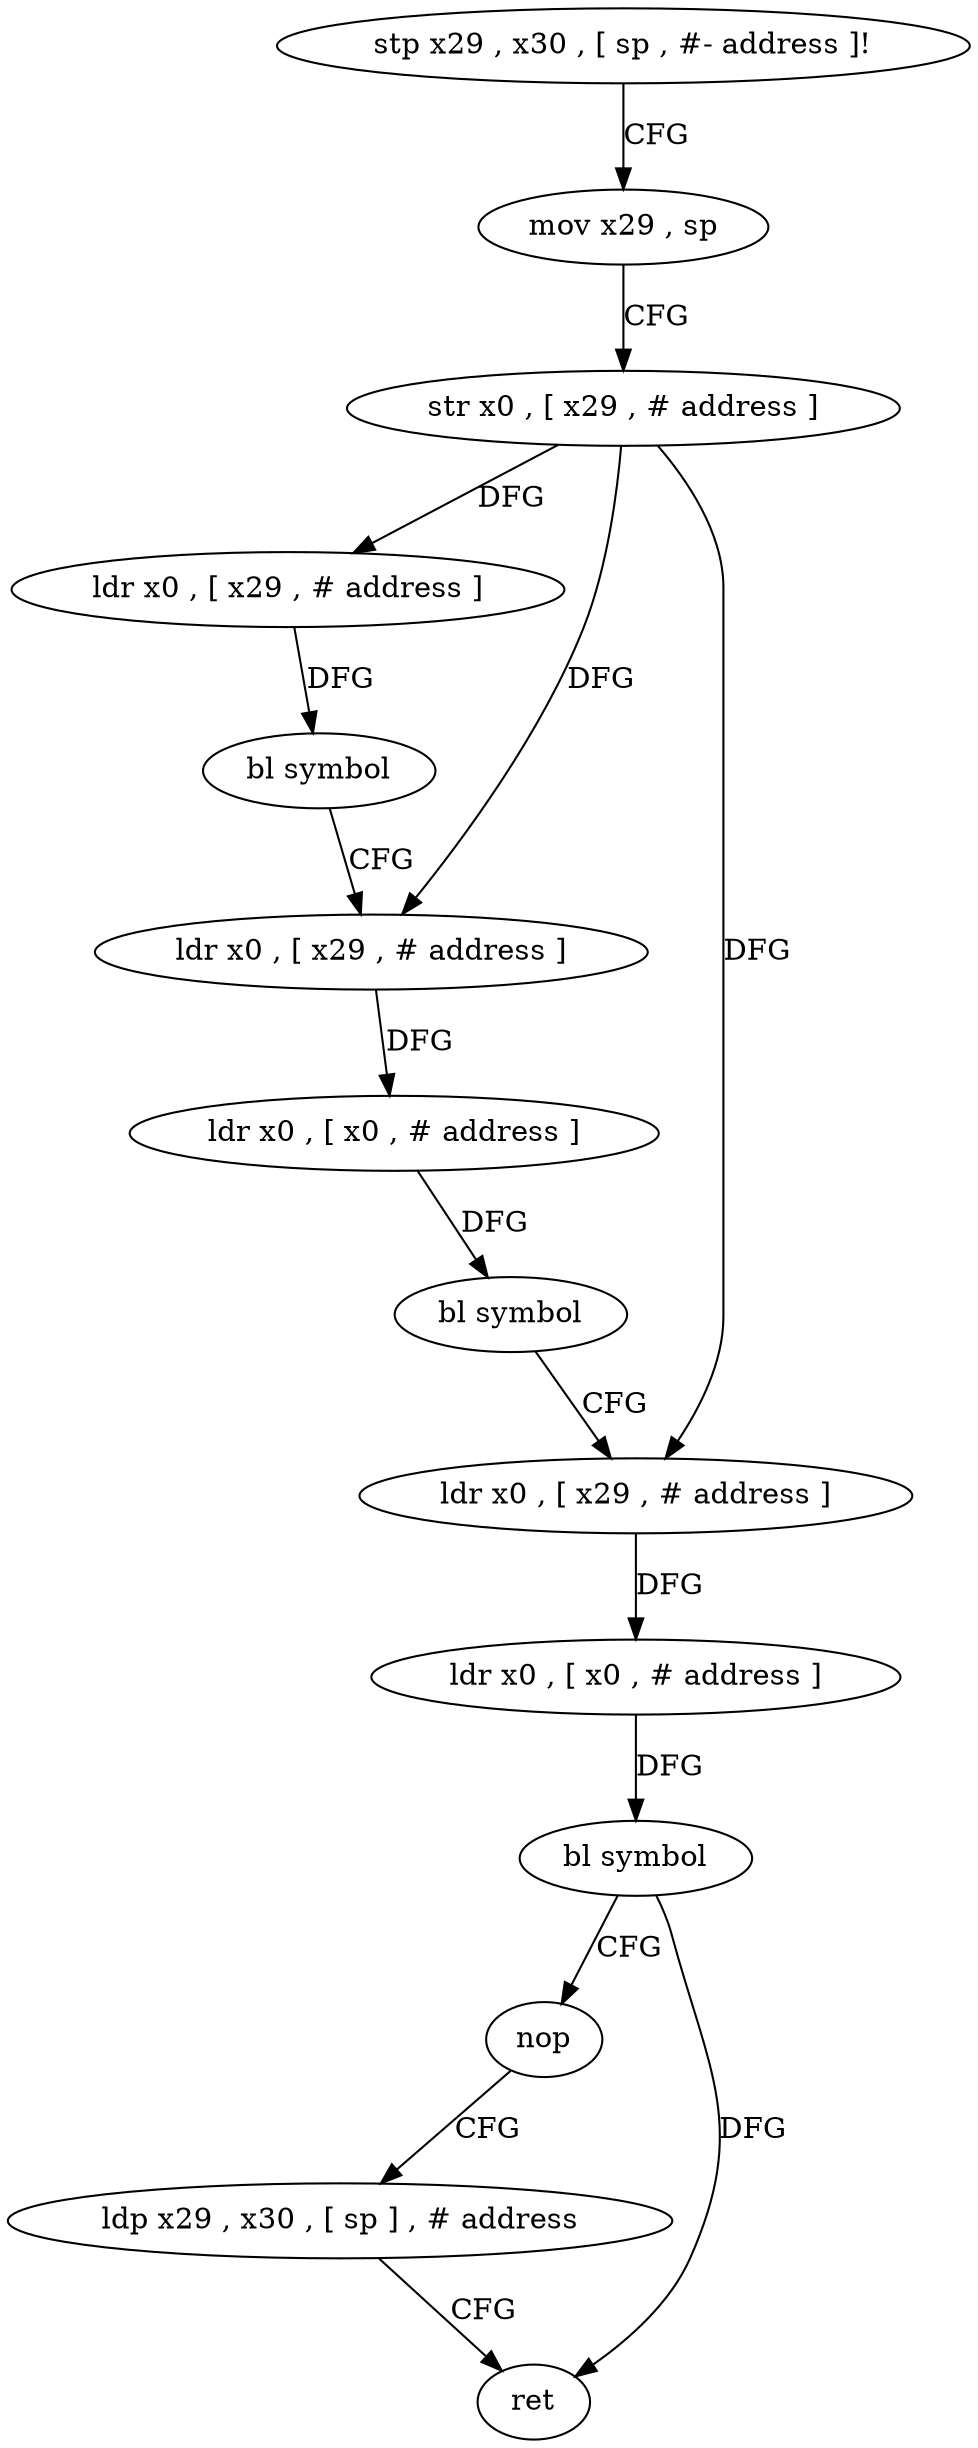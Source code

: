 digraph "func" {
"4478000" [label = "stp x29 , x30 , [ sp , #- address ]!" ]
"4478004" [label = "mov x29 , sp" ]
"4478008" [label = "str x0 , [ x29 , # address ]" ]
"4478012" [label = "ldr x0 , [ x29 , # address ]" ]
"4478016" [label = "bl symbol" ]
"4478020" [label = "ldr x0 , [ x29 , # address ]" ]
"4478024" [label = "ldr x0 , [ x0 , # address ]" ]
"4478028" [label = "bl symbol" ]
"4478032" [label = "ldr x0 , [ x29 , # address ]" ]
"4478036" [label = "ldr x0 , [ x0 , # address ]" ]
"4478040" [label = "bl symbol" ]
"4478044" [label = "nop" ]
"4478048" [label = "ldp x29 , x30 , [ sp ] , # address" ]
"4478052" [label = "ret" ]
"4478000" -> "4478004" [ label = "CFG" ]
"4478004" -> "4478008" [ label = "CFG" ]
"4478008" -> "4478012" [ label = "DFG" ]
"4478008" -> "4478020" [ label = "DFG" ]
"4478008" -> "4478032" [ label = "DFG" ]
"4478012" -> "4478016" [ label = "DFG" ]
"4478016" -> "4478020" [ label = "CFG" ]
"4478020" -> "4478024" [ label = "DFG" ]
"4478024" -> "4478028" [ label = "DFG" ]
"4478028" -> "4478032" [ label = "CFG" ]
"4478032" -> "4478036" [ label = "DFG" ]
"4478036" -> "4478040" [ label = "DFG" ]
"4478040" -> "4478044" [ label = "CFG" ]
"4478040" -> "4478052" [ label = "DFG" ]
"4478044" -> "4478048" [ label = "CFG" ]
"4478048" -> "4478052" [ label = "CFG" ]
}
